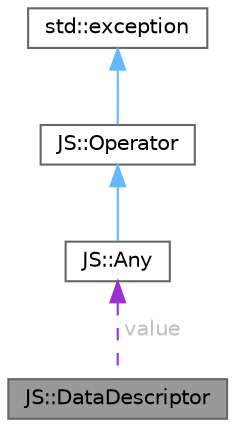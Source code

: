 digraph "JS::DataDescriptor"
{
 // LATEX_PDF_SIZE
  bgcolor="transparent";
  edge [fontname=Helvetica,fontsize=10,labelfontname=Helvetica,labelfontsize=10];
  node [fontname=Helvetica,fontsize=10,shape=box,height=0.2,width=0.4];
  Node1 [id="Node000001",label="JS::DataDescriptor",height=0.2,width=0.4,color="gray40", fillcolor="grey60", style="filled", fontcolor="black",tooltip="Represents data properties of a JavaScript object."];
  Node2 -> Node1 [id="edge1_Node000001_Node000002",dir="back",color="darkorchid3",style="dashed",tooltip=" ",label=" value",fontcolor="grey" ];
  Node2 [id="Node000002",label="JS::Any",height=0.2,width=0.4,color="gray40", fillcolor="white", style="filled",URL="$classJS_1_1Any.html",tooltip="Represents a JavaScript-like variant type in C++ that can hold multiple types of values."];
  Node3 -> Node2 [id="edge2_Node000002_Node000003",dir="back",color="steelblue1",style="solid",tooltip=" "];
  Node3 [id="Node000003",label="JS::Operator",height=0.2,width=0.4,color="gray40", fillcolor="white", style="filled",URL="$classJS_1_1Operator.html",tooltip="Represents a JavaScript-like operator in C++ that can perform various operations on values."];
  Node4 -> Node3 [id="edge3_Node000003_Node000004",dir="back",color="steelblue1",style="solid",tooltip=" "];
  Node4 [id="Node000004",label="std::exception",height=0.2,width=0.4,color="gray40", fillcolor="white", style="filled",tooltip=" "];
}
